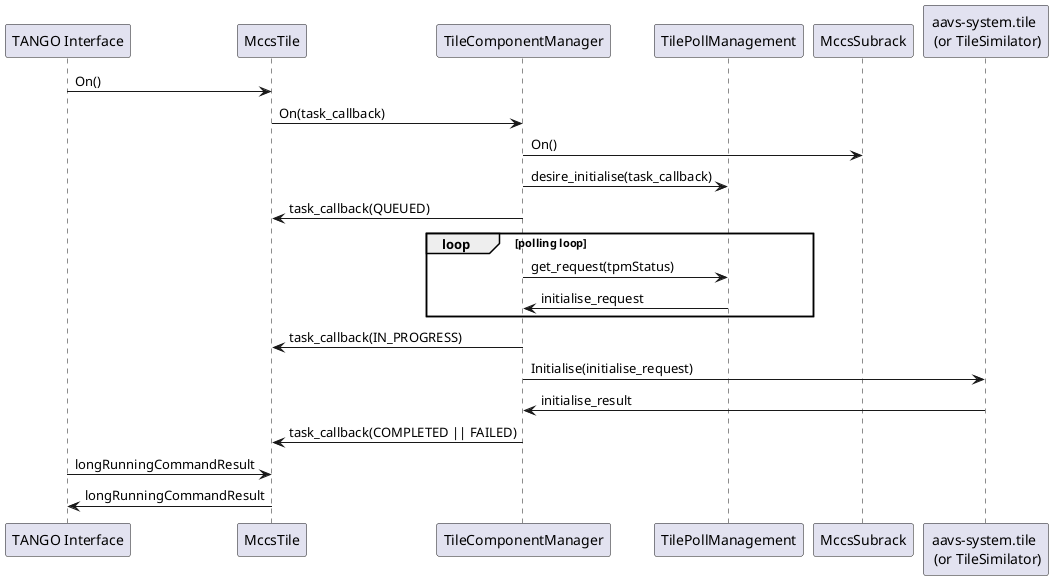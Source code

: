 @startuml
participant "TANGO Interface" as user
participant "MccsTile" as tile
participant "TileComponentManager" as tile_component_manager
participant "TilePollManagement" as tpl
participant "MccsSubrack" as subrack
participant "aavs-system.tile \n (or TileSimilator)" as aavs


user -> tile: On()
tile -> tile_component_manager: On(task_callback)
tile_component_manager -> subrack: On()
tile_component_manager -> tpl: desire_initialise(task_callback)
tile<- tile_component_manager: task_callback(QUEUED)


loop polling loop
tile_component_manager -> tpl: get_request(tpmStatus)
tile_component_manager <- tpl: initialise_request

end
tile<- tile_component_manager: task_callback(IN_PROGRESS)
tile_component_manager -> aavs: Initialise(initialise_request)

tile_component_manager <- aavs: initialise_result

tile<- tile_component_manager: task_callback(COMPLETED || FAILED)

user -> tile: longRunningCommandResult
user <- tile: longRunningCommandResult


@enduml
